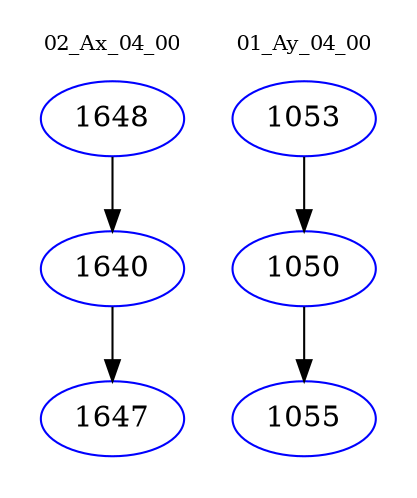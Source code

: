 digraph{
subgraph cluster_0 {
color = white
label = "02_Ax_04_00";
fontsize=10;
T0_1648 [label="1648", color="blue"]
T0_1648 -> T0_1640 [color="black"]
T0_1640 [label="1640", color="blue"]
T0_1640 -> T0_1647 [color="black"]
T0_1647 [label="1647", color="blue"]
}
subgraph cluster_1 {
color = white
label = "01_Ay_04_00";
fontsize=10;
T1_1053 [label="1053", color="blue"]
T1_1053 -> T1_1050 [color="black"]
T1_1050 [label="1050", color="blue"]
T1_1050 -> T1_1055 [color="black"]
T1_1055 [label="1055", color="blue"]
}
}
